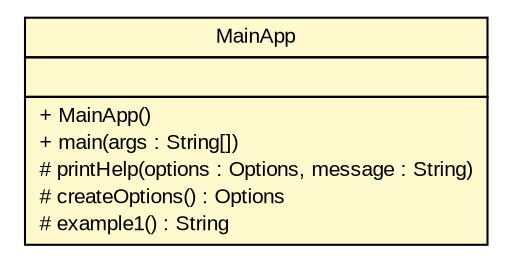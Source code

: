 #!/usr/local/bin/dot
#
# Class diagram 
# Generated by UmlGraph version 4.6 (http://www.spinellis.gr/sw/umlgraph)
#

digraph G {
	edge [fontname="arial",fontsize=10,labelfontname="arial",labelfontsize=10];
	node [fontname="arial",fontsize=10,shape=plaintext];
	// net.idea.examples.examples_maven.MainApp
	c3 [label=<<table border="0" cellborder="1" cellspacing="0" cellpadding="2" port="p" bgcolor="lemonChiffon" href="./MainApp.html">
		<tr><td><table border="0" cellspacing="0" cellpadding="1">
			<tr><td> MainApp </td></tr>
		</table></td></tr>
		<tr><td><table border="0" cellspacing="0" cellpadding="1">
			<tr><td align="left">  </td></tr>
		</table></td></tr>
		<tr><td><table border="0" cellspacing="0" cellpadding="1">
			<tr><td align="left"> + MainApp() </td></tr>
			<tr><td align="left"> + main(args : String[]) </td></tr>
			<tr><td align="left"> # printHelp(options : Options, message : String) </td></tr>
			<tr><td align="left"> # createOptions() : Options </td></tr>
			<tr><td align="left"> # example1() : String </td></tr>
		</table></td></tr>
		</table>>, fontname="arial", fontcolor="black", fontsize=10.0];
}

